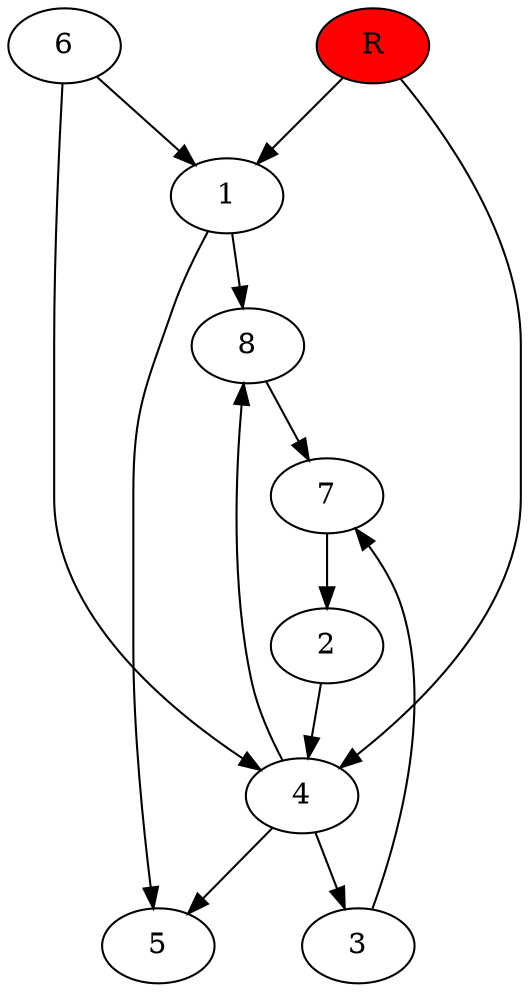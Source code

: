 digraph prb30447 {
	1
	2
	3
	4
	5
	6
	7
	8
	R [fillcolor="#ff0000" style=filled]
	1 -> 5
	1 -> 8
	2 -> 4
	3 -> 7
	4 -> 3
	4 -> 5
	4 -> 8
	6 -> 1
	6 -> 4
	7 -> 2
	8 -> 7
	R -> 1
	R -> 4
}
